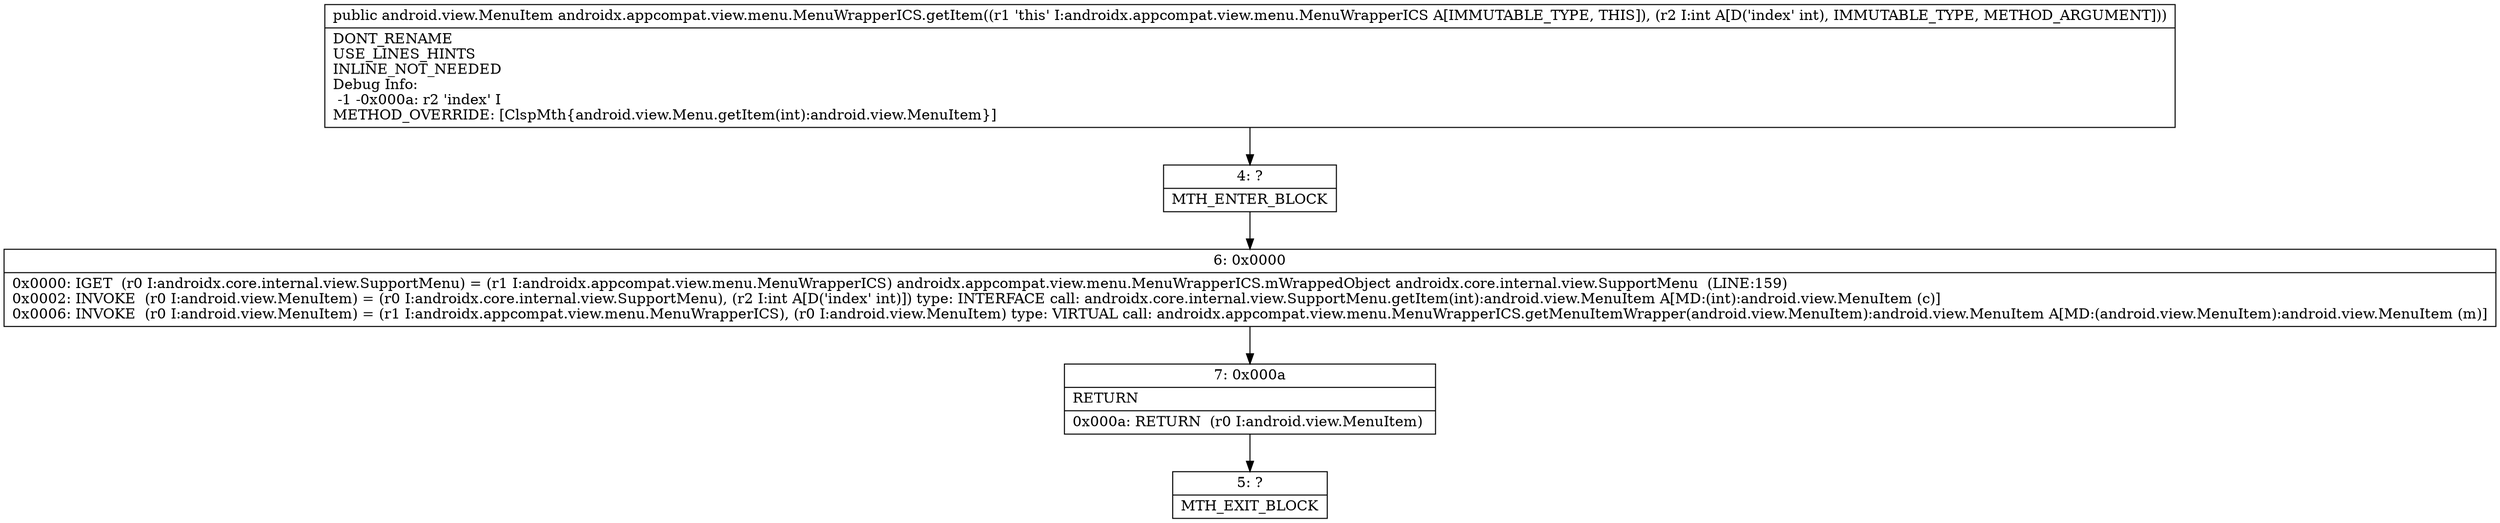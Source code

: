 digraph "CFG forandroidx.appcompat.view.menu.MenuWrapperICS.getItem(I)Landroid\/view\/MenuItem;" {
Node_4 [shape=record,label="{4\:\ ?|MTH_ENTER_BLOCK\l}"];
Node_6 [shape=record,label="{6\:\ 0x0000|0x0000: IGET  (r0 I:androidx.core.internal.view.SupportMenu) = (r1 I:androidx.appcompat.view.menu.MenuWrapperICS) androidx.appcompat.view.menu.MenuWrapperICS.mWrappedObject androidx.core.internal.view.SupportMenu  (LINE:159)\l0x0002: INVOKE  (r0 I:android.view.MenuItem) = (r0 I:androidx.core.internal.view.SupportMenu), (r2 I:int A[D('index' int)]) type: INTERFACE call: androidx.core.internal.view.SupportMenu.getItem(int):android.view.MenuItem A[MD:(int):android.view.MenuItem (c)]\l0x0006: INVOKE  (r0 I:android.view.MenuItem) = (r1 I:androidx.appcompat.view.menu.MenuWrapperICS), (r0 I:android.view.MenuItem) type: VIRTUAL call: androidx.appcompat.view.menu.MenuWrapperICS.getMenuItemWrapper(android.view.MenuItem):android.view.MenuItem A[MD:(android.view.MenuItem):android.view.MenuItem (m)]\l}"];
Node_7 [shape=record,label="{7\:\ 0x000a|RETURN\l|0x000a: RETURN  (r0 I:android.view.MenuItem) \l}"];
Node_5 [shape=record,label="{5\:\ ?|MTH_EXIT_BLOCK\l}"];
MethodNode[shape=record,label="{public android.view.MenuItem androidx.appcompat.view.menu.MenuWrapperICS.getItem((r1 'this' I:androidx.appcompat.view.menu.MenuWrapperICS A[IMMUTABLE_TYPE, THIS]), (r2 I:int A[D('index' int), IMMUTABLE_TYPE, METHOD_ARGUMENT]))  | DONT_RENAME\lUSE_LINES_HINTS\lINLINE_NOT_NEEDED\lDebug Info:\l  \-1 \-0x000a: r2 'index' I\lMETHOD_OVERRIDE: [ClspMth\{android.view.Menu.getItem(int):android.view.MenuItem\}]\l}"];
MethodNode -> Node_4;Node_4 -> Node_6;
Node_6 -> Node_7;
Node_7 -> Node_5;
}

